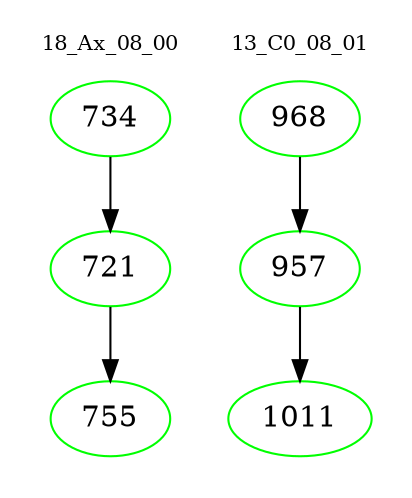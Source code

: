 digraph{
subgraph cluster_0 {
color = white
label = "18_Ax_08_00";
fontsize=10;
T0_734 [label="734", color="green"]
T0_734 -> T0_721 [color="black"]
T0_721 [label="721", color="green"]
T0_721 -> T0_755 [color="black"]
T0_755 [label="755", color="green"]
}
subgraph cluster_1 {
color = white
label = "13_C0_08_01";
fontsize=10;
T1_968 [label="968", color="green"]
T1_968 -> T1_957 [color="black"]
T1_957 [label="957", color="green"]
T1_957 -> T1_1011 [color="black"]
T1_1011 [label="1011", color="green"]
}
}
